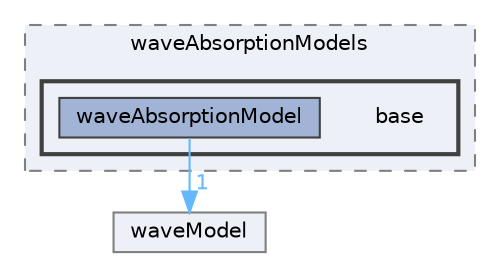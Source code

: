 digraph "src/waveModels/waveAbsorptionModels/base"
{
 // LATEX_PDF_SIZE
  bgcolor="transparent";
  edge [fontname=Helvetica,fontsize=10,labelfontname=Helvetica,labelfontsize=10];
  node [fontname=Helvetica,fontsize=10,shape=box,height=0.2,width=0.4];
  compound=true
  subgraph clusterdir_812dff35fe55fedb9b36e9d6339159a2 {
    graph [ bgcolor="#edf0f7", pencolor="grey50", label="waveAbsorptionModels", fontname=Helvetica,fontsize=10 style="filled,dashed", URL="dir_812dff35fe55fedb9b36e9d6339159a2.html",tooltip=""]
  subgraph clusterdir_dc11627dd50b3e909aec9c48d931dd3e {
    graph [ bgcolor="#edf0f7", pencolor="grey25", label="", fontname=Helvetica,fontsize=10 style="filled,bold", URL="dir_dc11627dd50b3e909aec9c48d931dd3e.html",tooltip=""]
    dir_dc11627dd50b3e909aec9c48d931dd3e [shape=plaintext, label="base"];
  dir_de2a6d6362caf065683deebdb9b9e992 [label="waveAbsorptionModel", fillcolor="#a2b4d6", color="grey25", style="filled", URL="dir_de2a6d6362caf065683deebdb9b9e992.html",tooltip=""];
  }
  }
  dir_cee882d11d98834f07952dd5b2a801bf [label="waveModel", fillcolor="#edf0f7", color="grey50", style="filled", URL="dir_cee882d11d98834f07952dd5b2a801bf.html",tooltip=""];
  dir_de2a6d6362caf065683deebdb9b9e992->dir_cee882d11d98834f07952dd5b2a801bf [headlabel="1", labeldistance=1.5 headhref="dir_004371_004378.html" href="dir_004371_004378.html" color="steelblue1" fontcolor="steelblue1"];
}
